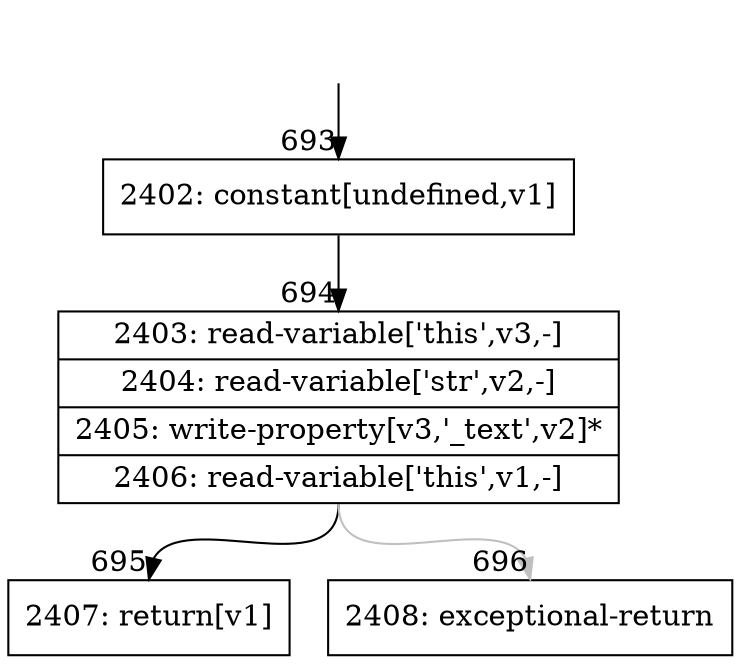 digraph {
rankdir="TD"
BB_entry56[shape=none,label=""];
BB_entry56 -> BB693 [tailport=s, headport=n, headlabel="    693"]
BB693 [shape=record label="{2402: constant[undefined,v1]}" ] 
BB693 -> BB694 [tailport=s, headport=n, headlabel="      694"]
BB694 [shape=record label="{2403: read-variable['this',v3,-]|2404: read-variable['str',v2,-]|2405: write-property[v3,'_text',v2]*|2406: read-variable['this',v1,-]}" ] 
BB694 -> BB695 [tailport=s, headport=n, headlabel="      695"]
BB694 -> BB696 [tailport=s, headport=n, color=gray, headlabel="      696"]
BB695 [shape=record label="{2407: return[v1]}" ] 
BB696 [shape=record label="{2408: exceptional-return}" ] 
//#$~ 680
}
